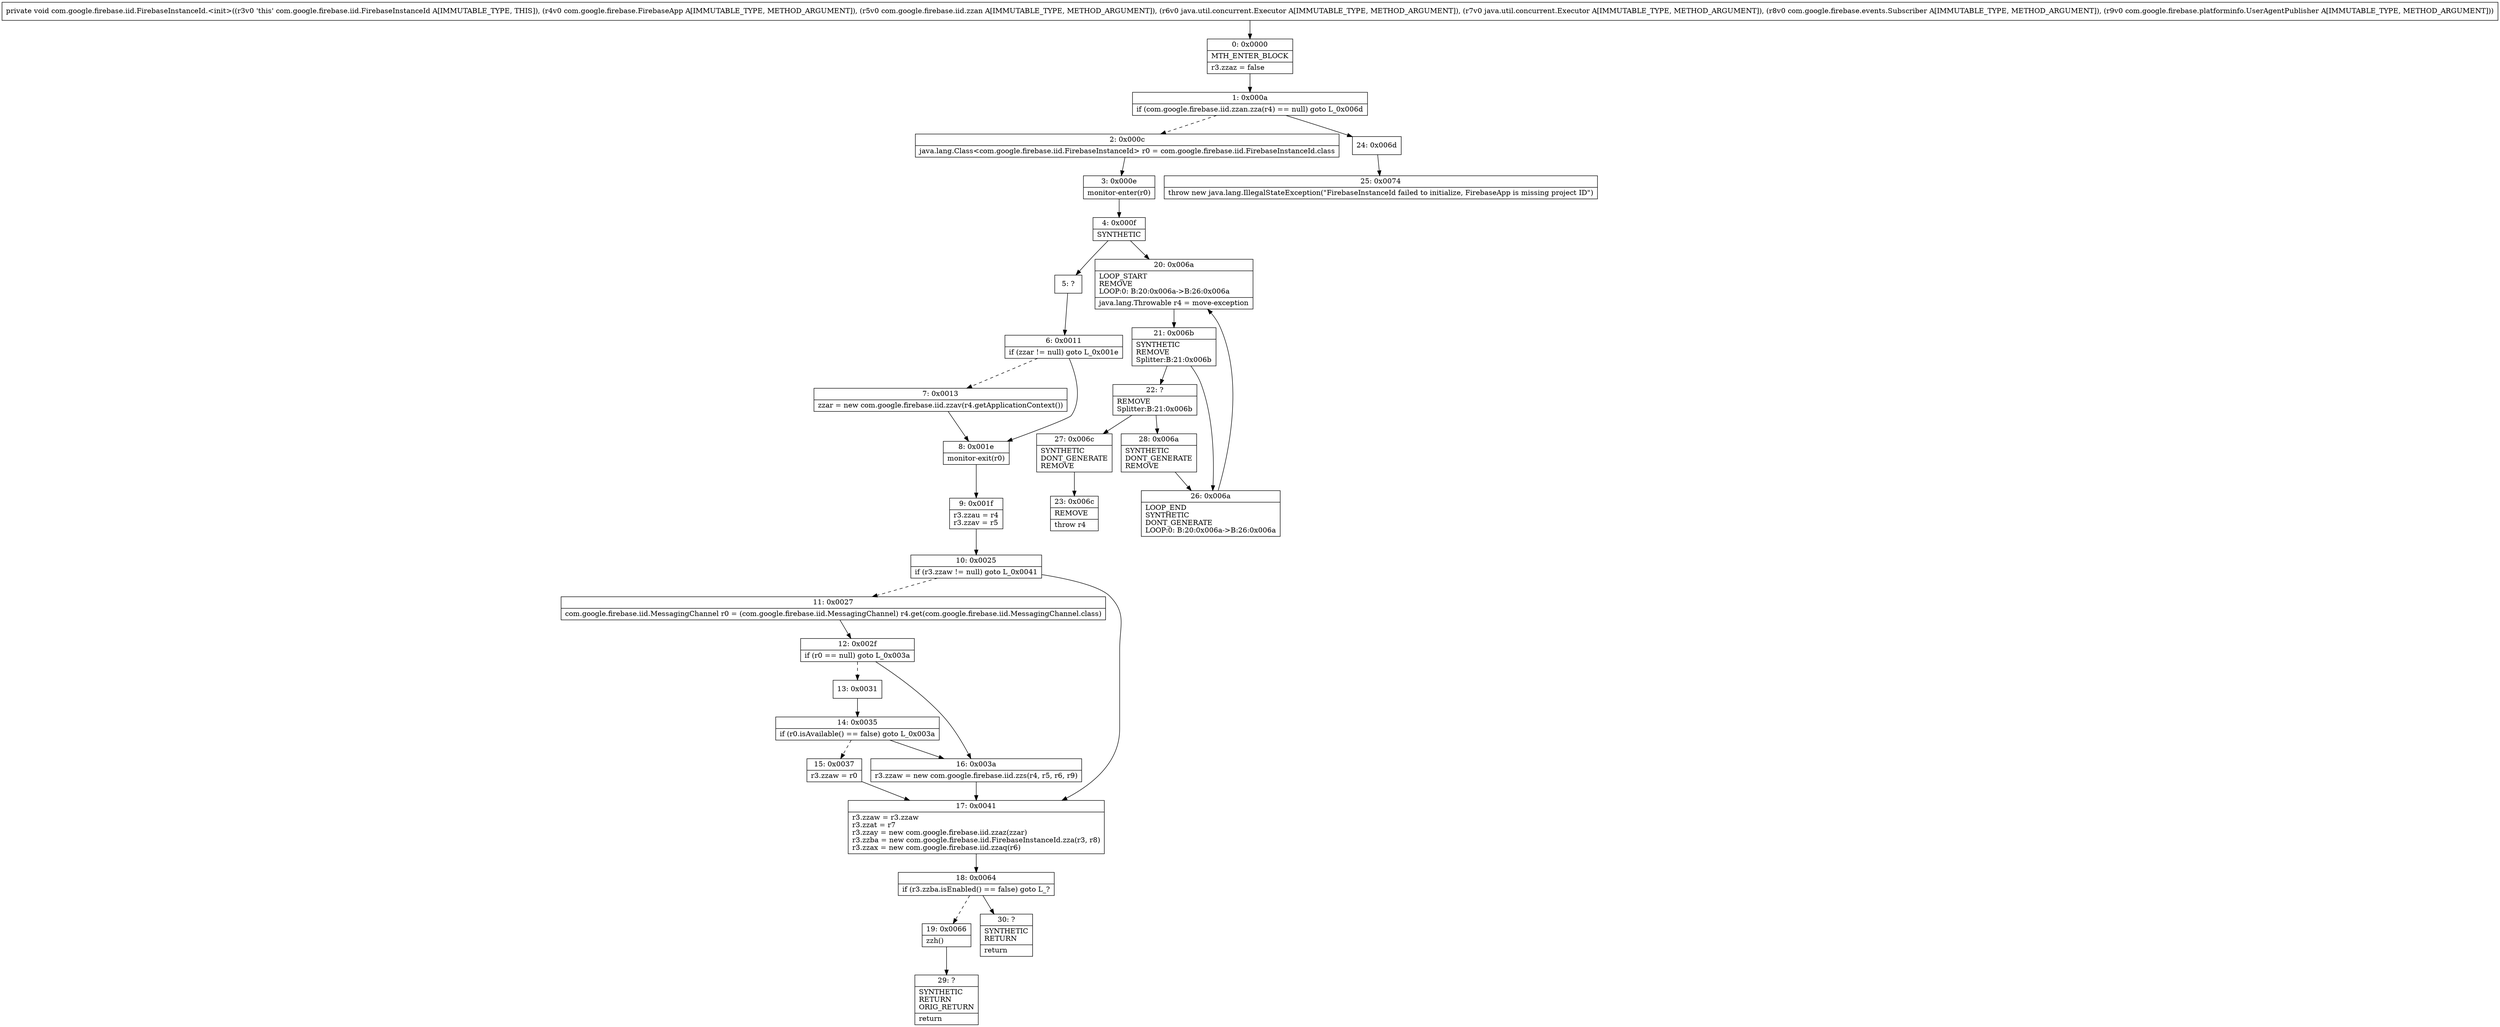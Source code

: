 digraph "CFG forcom.google.firebase.iid.FirebaseInstanceId.\<init\>(Lcom\/google\/firebase\/FirebaseApp;Lcom\/google\/firebase\/iid\/zzan;Ljava\/util\/concurrent\/Executor;Ljava\/util\/concurrent\/Executor;Lcom\/google\/firebase\/events\/Subscriber;Lcom\/google\/firebase\/platforminfo\/UserAgentPublisher;)V" {
Node_0 [shape=record,label="{0\:\ 0x0000|MTH_ENTER_BLOCK\l|r3.zzaz = false\l}"];
Node_1 [shape=record,label="{1\:\ 0x000a|if (com.google.firebase.iid.zzan.zza(r4) == null) goto L_0x006d\l}"];
Node_2 [shape=record,label="{2\:\ 0x000c|java.lang.Class\<com.google.firebase.iid.FirebaseInstanceId\> r0 = com.google.firebase.iid.FirebaseInstanceId.class\l}"];
Node_3 [shape=record,label="{3\:\ 0x000e|monitor\-enter(r0)\l}"];
Node_4 [shape=record,label="{4\:\ 0x000f|SYNTHETIC\l}"];
Node_5 [shape=record,label="{5\:\ ?}"];
Node_6 [shape=record,label="{6\:\ 0x0011|if (zzar != null) goto L_0x001e\l}"];
Node_7 [shape=record,label="{7\:\ 0x0013|zzar = new com.google.firebase.iid.zzav(r4.getApplicationContext())\l}"];
Node_8 [shape=record,label="{8\:\ 0x001e|monitor\-exit(r0)\l}"];
Node_9 [shape=record,label="{9\:\ 0x001f|r3.zzau = r4\lr3.zzav = r5\l}"];
Node_10 [shape=record,label="{10\:\ 0x0025|if (r3.zzaw != null) goto L_0x0041\l}"];
Node_11 [shape=record,label="{11\:\ 0x0027|com.google.firebase.iid.MessagingChannel r0 = (com.google.firebase.iid.MessagingChannel) r4.get(com.google.firebase.iid.MessagingChannel.class)\l}"];
Node_12 [shape=record,label="{12\:\ 0x002f|if (r0 == null) goto L_0x003a\l}"];
Node_13 [shape=record,label="{13\:\ 0x0031}"];
Node_14 [shape=record,label="{14\:\ 0x0035|if (r0.isAvailable() == false) goto L_0x003a\l}"];
Node_15 [shape=record,label="{15\:\ 0x0037|r3.zzaw = r0\l}"];
Node_16 [shape=record,label="{16\:\ 0x003a|r3.zzaw = new com.google.firebase.iid.zzs(r4, r5, r6, r9)\l}"];
Node_17 [shape=record,label="{17\:\ 0x0041|r3.zzaw = r3.zzaw\lr3.zzat = r7\lr3.zzay = new com.google.firebase.iid.zzaz(zzar)\lr3.zzba = new com.google.firebase.iid.FirebaseInstanceId.zza(r3, r8)\lr3.zzax = new com.google.firebase.iid.zzaq(r6)\l}"];
Node_18 [shape=record,label="{18\:\ 0x0064|if (r3.zzba.isEnabled() == false) goto L_?\l}"];
Node_19 [shape=record,label="{19\:\ 0x0066|zzh()\l}"];
Node_20 [shape=record,label="{20\:\ 0x006a|LOOP_START\lREMOVE\lLOOP:0: B:20:0x006a\-\>B:26:0x006a\l|java.lang.Throwable r4 = move\-exception\l}"];
Node_21 [shape=record,label="{21\:\ 0x006b|SYNTHETIC\lREMOVE\lSplitter:B:21:0x006b\l}"];
Node_22 [shape=record,label="{22\:\ ?|REMOVE\lSplitter:B:21:0x006b\l}"];
Node_23 [shape=record,label="{23\:\ 0x006c|REMOVE\l|throw r4\l}"];
Node_24 [shape=record,label="{24\:\ 0x006d}"];
Node_25 [shape=record,label="{25\:\ 0x0074|throw new java.lang.IllegalStateException(\"FirebaseInstanceId failed to initialize, FirebaseApp is missing project ID\")\l}"];
Node_26 [shape=record,label="{26\:\ 0x006a|LOOP_END\lSYNTHETIC\lDONT_GENERATE\lLOOP:0: B:20:0x006a\-\>B:26:0x006a\l}"];
Node_27 [shape=record,label="{27\:\ 0x006c|SYNTHETIC\lDONT_GENERATE\lREMOVE\l}"];
Node_28 [shape=record,label="{28\:\ 0x006a|SYNTHETIC\lDONT_GENERATE\lREMOVE\l}"];
Node_29 [shape=record,label="{29\:\ ?|SYNTHETIC\lRETURN\lORIG_RETURN\l|return\l}"];
Node_30 [shape=record,label="{30\:\ ?|SYNTHETIC\lRETURN\l|return\l}"];
MethodNode[shape=record,label="{private void com.google.firebase.iid.FirebaseInstanceId.\<init\>((r3v0 'this' com.google.firebase.iid.FirebaseInstanceId A[IMMUTABLE_TYPE, THIS]), (r4v0 com.google.firebase.FirebaseApp A[IMMUTABLE_TYPE, METHOD_ARGUMENT]), (r5v0 com.google.firebase.iid.zzan A[IMMUTABLE_TYPE, METHOD_ARGUMENT]), (r6v0 java.util.concurrent.Executor A[IMMUTABLE_TYPE, METHOD_ARGUMENT]), (r7v0 java.util.concurrent.Executor A[IMMUTABLE_TYPE, METHOD_ARGUMENT]), (r8v0 com.google.firebase.events.Subscriber A[IMMUTABLE_TYPE, METHOD_ARGUMENT]), (r9v0 com.google.firebase.platforminfo.UserAgentPublisher A[IMMUTABLE_TYPE, METHOD_ARGUMENT])) }"];
MethodNode -> Node_0;
Node_0 -> Node_1;
Node_1 -> Node_2[style=dashed];
Node_1 -> Node_24;
Node_2 -> Node_3;
Node_3 -> Node_4;
Node_4 -> Node_5;
Node_4 -> Node_20;
Node_5 -> Node_6;
Node_6 -> Node_7[style=dashed];
Node_6 -> Node_8;
Node_7 -> Node_8;
Node_8 -> Node_9;
Node_9 -> Node_10;
Node_10 -> Node_11[style=dashed];
Node_10 -> Node_17;
Node_11 -> Node_12;
Node_12 -> Node_13[style=dashed];
Node_12 -> Node_16;
Node_13 -> Node_14;
Node_14 -> Node_15[style=dashed];
Node_14 -> Node_16;
Node_15 -> Node_17;
Node_16 -> Node_17;
Node_17 -> Node_18;
Node_18 -> Node_19[style=dashed];
Node_18 -> Node_30;
Node_19 -> Node_29;
Node_20 -> Node_21;
Node_21 -> Node_22;
Node_21 -> Node_26;
Node_22 -> Node_27;
Node_22 -> Node_28;
Node_24 -> Node_25;
Node_26 -> Node_20;
Node_27 -> Node_23;
Node_28 -> Node_26;
}

